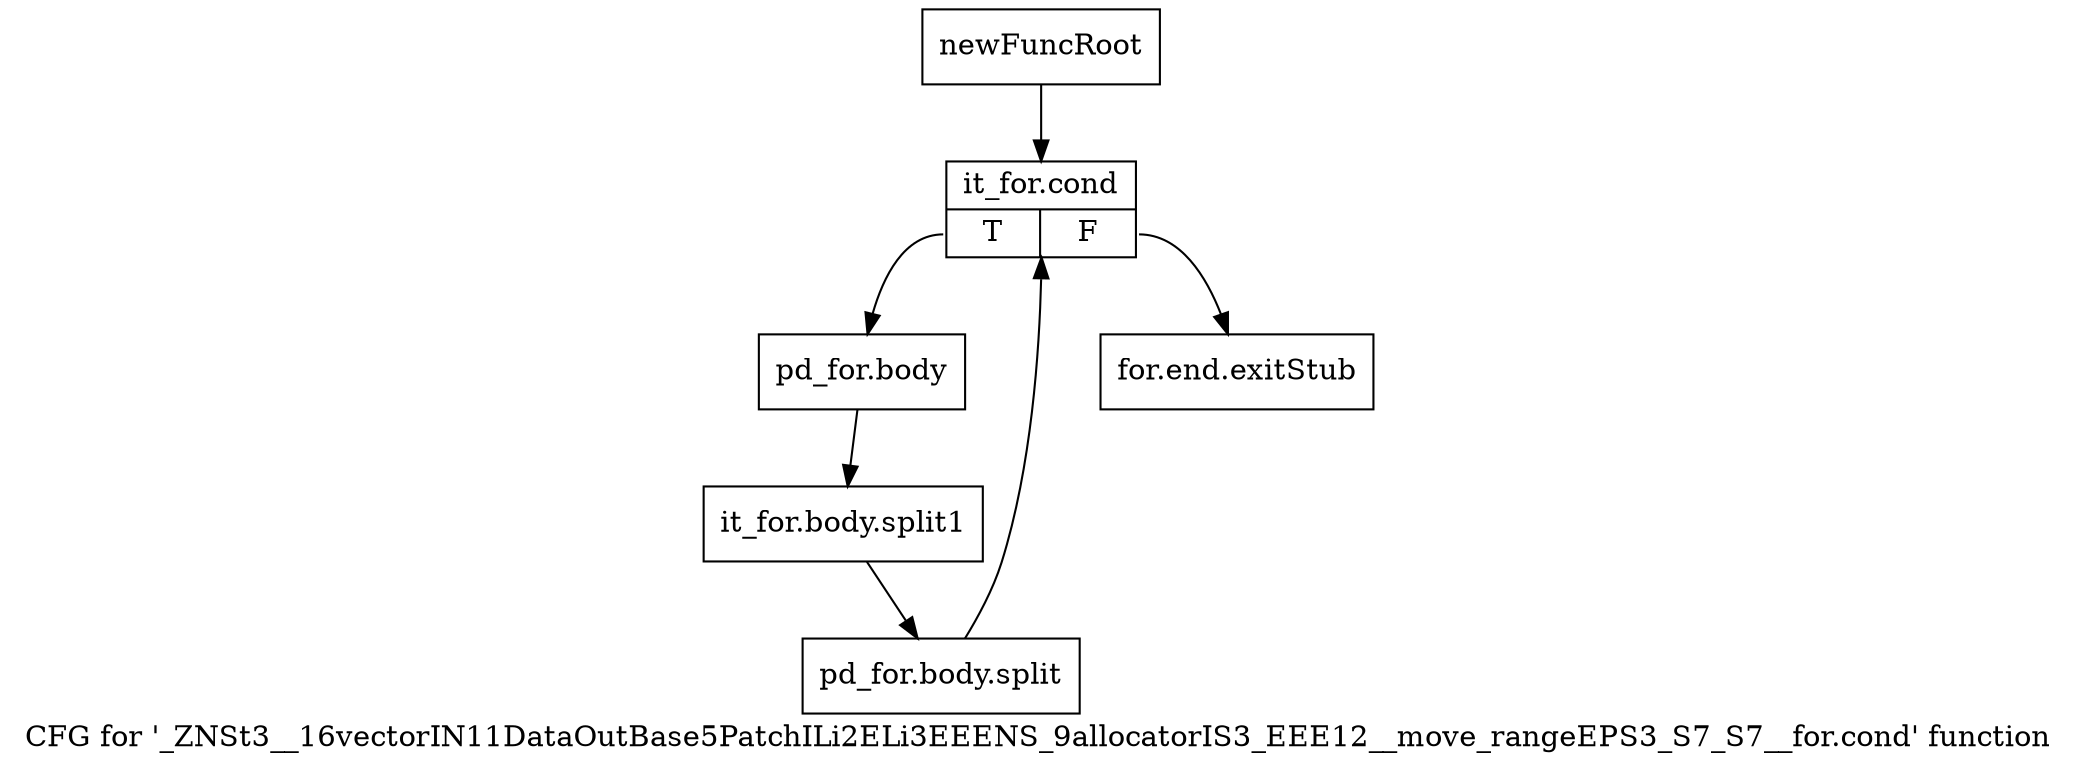 digraph "CFG for '_ZNSt3__16vectorIN11DataOutBase5PatchILi2ELi3EEENS_9allocatorIS3_EEE12__move_rangeEPS3_S7_S7__for.cond' function" {
	label="CFG for '_ZNSt3__16vectorIN11DataOutBase5PatchILi2ELi3EEENS_9allocatorIS3_EEE12__move_rangeEPS3_S7_S7__for.cond' function";

	Node0x8d8ed80 [shape=record,label="{newFuncRoot}"];
	Node0x8d8ed80 -> Node0x8d8ee20;
	Node0x8d8edd0 [shape=record,label="{for.end.exitStub}"];
	Node0x8d8ee20 [shape=record,label="{it_for.cond|{<s0>T|<s1>F}}"];
	Node0x8d8ee20:s0 -> Node0x8d8ee70;
	Node0x8d8ee20:s1 -> Node0x8d8edd0;
	Node0x8d8ee70 [shape=record,label="{pd_for.body}"];
	Node0x8d8ee70 -> Node0xc30a8f0;
	Node0xc30a8f0 [shape=record,label="{it_for.body.split1}"];
	Node0xc30a8f0 -> Node0xc30a990;
	Node0xc30a990 [shape=record,label="{pd_for.body.split}"];
	Node0xc30a990 -> Node0x8d8ee20;
}
